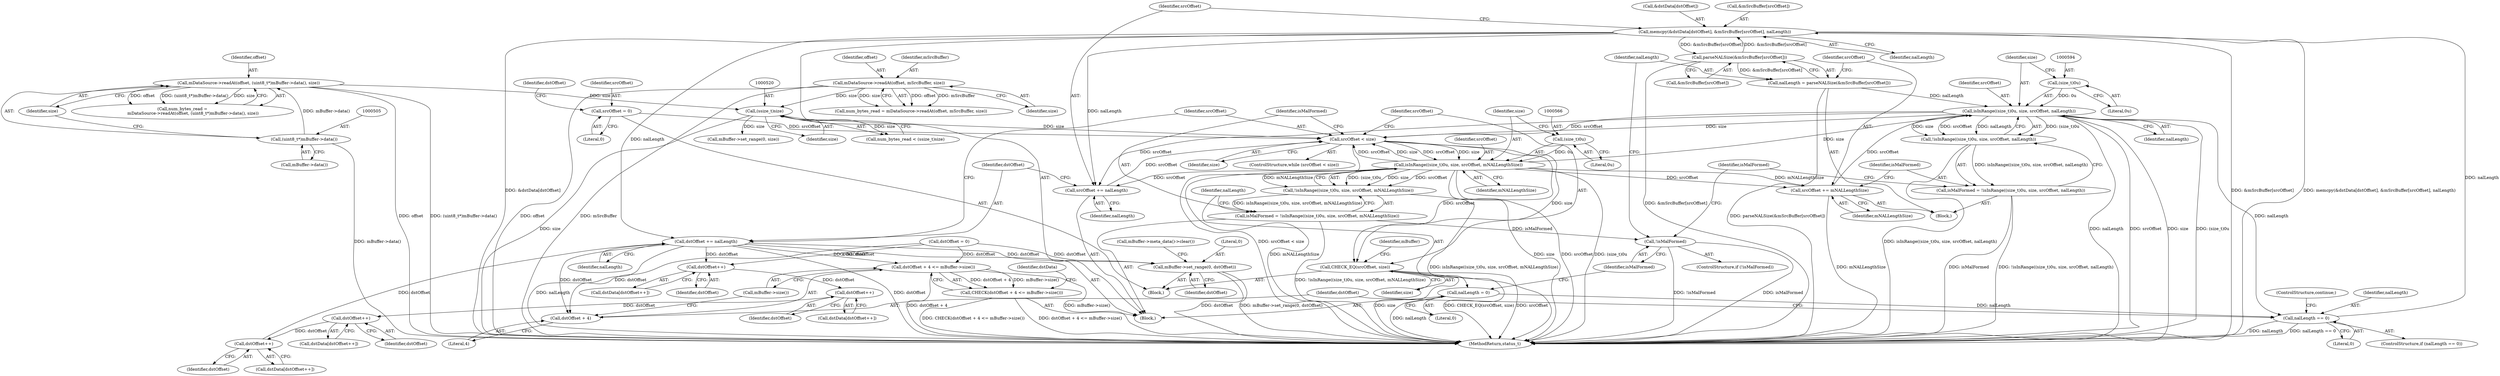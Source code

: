 digraph "0_Android_d48f0f145f8f0f4472bc0af668ac9a8bce44ba9b_0@API" {
"1000646" [label="(Call,memcpy(&dstData[dstOffset], &mSrcBuffer[srcOffset], nalLength))"];
"1000581" [label="(Call,parseNALSize(&mSrcBuffer[srcOffset]))"];
"1000646" [label="(Call,memcpy(&dstData[dstOffset], &mSrcBuffer[srcOffset], nalLength))"];
"1000611" [label="(Call,nalLength == 0)"];
"1000592" [label="(Call,isInRange((size_t)0u, size, srcOffset, nalLength))"];
"1000593" [label="(Call,(size_t)0u)"];
"1000564" [label="(Call,isInRange((size_t)0u, size, srcOffset, mNALLengthSize))"];
"1000565" [label="(Call,(size_t)0u)"];
"1000556" [label="(Call,srcOffset < size)"];
"1000656" [label="(Call,srcOffset += nalLength)"];
"1000548" [label="(Call,srcOffset = 0)"];
"1000519" [label="(Call,(ssize_t)size)"];
"1000502" [label="(Call,mDataSource->readAt(offset, (uint8_t*)mBuffer->data(), size))"];
"1000504" [label="(Call,(uint8_t*)mBuffer->data())"];
"1000512" [label="(Call,mDataSource->readAt(offset, mSrcBuffer, size))"];
"1000586" [label="(Call,srcOffset += mNALLengthSize)"];
"1000579" [label="(Call,nalLength = parseNALSize(&mSrcBuffer[srcOffset]))"];
"1000572" [label="(Call,nalLength = 0)"];
"1000563" [label="(Call,!isInRange((size_t)0u, size, srcOffset, mNALLengthSize))"];
"1000561" [label="(Call,isMalFormed = !isInRange((size_t)0u, size, srcOffset, mNALLengthSize))"];
"1000576" [label="(Call,!isMalFormed)"];
"1000662" [label="(Call,CHECK_EQ(srcOffset, size))"];
"1000591" [label="(Call,!isInRange((size_t)0u, size, srcOffset, nalLength))"];
"1000589" [label="(Call,isMalFormed = !isInRange((size_t)0u, size, srcOffset, nalLength))"];
"1000659" [label="(Call,dstOffset += nalLength)"];
"1000617" [label="(Call,dstOffset + 4 <= mBuffer->size())"];
"1000616" [label="(Call,CHECK(dstOffset + 4 <= mBuffer->size()))"];
"1000618" [label="(Call,dstOffset + 4)"];
"1000625" [label="(Call,dstOffset++)"];
"1000631" [label="(Call,dstOffset++)"];
"1000637" [label="(Call,dstOffset++)"];
"1000643" [label="(Call,dstOffset++)"];
"1000669" [label="(Call,mBuffer->set_range(0, dstOffset))"];
"1000561" [label="(Call,isMalFormed = !isInRange((size_t)0u, size, srcOffset, mNALLengthSize))"];
"1000519" [label="(Call,(ssize_t)size)"];
"1000667" [label="(Identifier,mBuffer)"];
"1000515" [label="(Identifier,size)"];
"1000672" [label="(Call,mBuffer->meta_data()->clear())"];
"1000595" [label="(Literal,0u)"];
"1000590" [label="(Identifier,isMalFormed)"];
"1000661" [label="(Identifier,nalLength)"];
"1000506" [label="(Call,mBuffer->data())"];
"1000514" [label="(Identifier,mSrcBuffer)"];
"1000500" [label="(Call,num_bytes_read =\n                mDataSource->readAt(offset, (uint8_t*)mBuffer->data(), size))"];
"1000582" [label="(Call,&mSrcBuffer[srcOffset])"];
"1000555" [label="(ControlStructure,while (srcOffset < size))"];
"1000573" [label="(Identifier,nalLength)"];
"1000568" [label="(Identifier,size)"];
"1000635" [label="(Call,dstData[dstOffset++])"];
"1000577" [label="(Identifier,isMalFormed)"];
"1000586" [label="(Call,srcOffset += mNALLengthSize)"];
"1000658" [label="(Identifier,nalLength)"];
"1000517" [label="(Call,num_bytes_read < (ssize_t)size)"];
"1000632" [label="(Identifier,dstOffset)"];
"1000615" [label="(ControlStructure,continue;)"];
"1000591" [label="(Call,!isInRange((size_t)0u, size, srcOffset, nalLength))"];
"1000625" [label="(Call,dstOffset++)"];
"1000502" [label="(Call,mDataSource->readAt(offset, (uint8_t*)mBuffer->data(), size))"];
"1000504" [label="(Call,(uint8_t*)mBuffer->data())"];
"1000620" [label="(Literal,4)"];
"1000611" [label="(Call,nalLength == 0)"];
"1000513" [label="(Identifier,offset)"];
"1000587" [label="(Identifier,srcOffset)"];
"1000565" [label="(Call,(size_t)0u)"];
"1000569" [label="(Identifier,srcOffset)"];
"1000597" [label="(Identifier,srcOffset)"];
"1000716" [label="(MethodReturn,status_t)"];
"1000536" [label="(Call,mBuffer->set_range(0, size))"];
"1000623" [label="(Call,dstData[dstOffset++])"];
"1000637" [label="(Call,dstOffset++)"];
"1000581" [label="(Call,parseNALSize(&mSrcBuffer[srcOffset]))"];
"1000575" [label="(ControlStructure,if (!isMalFormed))"];
"1000550" [label="(Literal,0)"];
"1000618" [label="(Call,dstOffset + 4)"];
"1000617" [label="(Call,dstOffset + 4 <= mBuffer->size())"];
"1000671" [label="(Identifier,dstOffset)"];
"1000669" [label="(Call,mBuffer->set_range(0, dstOffset))"];
"1000593" [label="(Call,(size_t)0u)"];
"1000613" [label="(Literal,0)"];
"1000589" [label="(Call,isMalFormed = !isInRange((size_t)0u, size, srcOffset, nalLength))"];
"1000521" [label="(Identifier,size)"];
"1000659" [label="(Call,dstOffset += nalLength)"];
"1000559" [label="(Block,)"];
"1000664" [label="(Identifier,size)"];
"1000644" [label="(Identifier,dstOffset)"];
"1000580" [label="(Identifier,nalLength)"];
"1000507" [label="(Identifier,size)"];
"1000663" [label="(Identifier,srcOffset)"];
"1000579" [label="(Call,nalLength = parseNALSize(&mSrcBuffer[srcOffset]))"];
"1000616" [label="(Call,CHECK(dstOffset + 4 <= mBuffer->size()))"];
"1000631" [label="(Call,dstOffset++)"];
"1000564" [label="(Call,isInRange((size_t)0u, size, srcOffset, mNALLengthSize))"];
"1000578" [label="(Block,)"];
"1000588" [label="(Identifier,mNALLengthSize)"];
"1000570" [label="(Identifier,mNALLengthSize)"];
"1000629" [label="(Call,dstData[dstOffset++])"];
"1000548" [label="(Call,srcOffset = 0)"];
"1000510" [label="(Call,num_bytes_read = mDataSource->readAt(offset, mSrcBuffer, size))"];
"1000626" [label="(Identifier,dstOffset)"];
"1000656" [label="(Call,srcOffset += nalLength)"];
"1000670" [label="(Literal,0)"];
"1000660" [label="(Identifier,dstOffset)"];
"1000576" [label="(Call,!isMalFormed)"];
"1000574" [label="(Literal,0)"];
"1000646" [label="(Call,memcpy(&dstData[dstOffset], &mSrcBuffer[srcOffset], nalLength))"];
"1000624" [label="(Identifier,dstData)"];
"1000549" [label="(Identifier,srcOffset)"];
"1000643" [label="(Call,dstOffset++)"];
"1000619" [label="(Identifier,dstOffset)"];
"1000503" [label="(Identifier,offset)"];
"1000556" [label="(Call,srcOffset < size)"];
"1000641" [label="(Call,dstData[dstOffset++])"];
"1000558" [label="(Identifier,size)"];
"1000563" [label="(Call,!isInRange((size_t)0u, size, srcOffset, mNALLengthSize))"];
"1000638" [label="(Identifier,dstOffset)"];
"1000600" [label="(Identifier,isMalFormed)"];
"1000655" [label="(Identifier,nalLength)"];
"1000557" [label="(Identifier,srcOffset)"];
"1000657" [label="(Identifier,srcOffset)"];
"1000647" [label="(Call,&dstData[dstOffset])"];
"1000512" [label="(Call,mDataSource->readAt(offset, mSrcBuffer, size))"];
"1000651" [label="(Call,&mSrcBuffer[srcOffset])"];
"1000662" [label="(Call,CHECK_EQ(srcOffset, size))"];
"1000553" [label="(Identifier,dstOffset)"];
"1000552" [label="(Call,dstOffset = 0)"];
"1000621" [label="(Call,mBuffer->size())"];
"1000562" [label="(Identifier,isMalFormed)"];
"1000540" [label="(Block,)"];
"1000610" [label="(ControlStructure,if (nalLength == 0))"];
"1000598" [label="(Identifier,nalLength)"];
"1000592" [label="(Call,isInRange((size_t)0u, size, srcOffset, nalLength))"];
"1000596" [label="(Identifier,size)"];
"1000612" [label="(Identifier,nalLength)"];
"1000572" [label="(Call,nalLength = 0)"];
"1000567" [label="(Literal,0u)"];
"1000646" -> "1000559"  [label="AST: "];
"1000646" -> "1000655"  [label="CFG: "];
"1000647" -> "1000646"  [label="AST: "];
"1000651" -> "1000646"  [label="AST: "];
"1000655" -> "1000646"  [label="AST: "];
"1000657" -> "1000646"  [label="CFG: "];
"1000646" -> "1000716"  [label="DDG: memcpy(&dstData[dstOffset], &mSrcBuffer[srcOffset], nalLength)"];
"1000646" -> "1000716"  [label="DDG: &mSrcBuffer[srcOffset]"];
"1000646" -> "1000716"  [label="DDG: &dstData[dstOffset]"];
"1000646" -> "1000581"  [label="DDG: &mSrcBuffer[srcOffset]"];
"1000581" -> "1000646"  [label="DDG: &mSrcBuffer[srcOffset]"];
"1000611" -> "1000646"  [label="DDG: nalLength"];
"1000646" -> "1000656"  [label="DDG: nalLength"];
"1000646" -> "1000659"  [label="DDG: nalLength"];
"1000581" -> "1000579"  [label="AST: "];
"1000581" -> "1000582"  [label="CFG: "];
"1000582" -> "1000581"  [label="AST: "];
"1000579" -> "1000581"  [label="CFG: "];
"1000581" -> "1000716"  [label="DDG: &mSrcBuffer[srcOffset]"];
"1000581" -> "1000579"  [label="DDG: &mSrcBuffer[srcOffset]"];
"1000611" -> "1000610"  [label="AST: "];
"1000611" -> "1000613"  [label="CFG: "];
"1000612" -> "1000611"  [label="AST: "];
"1000613" -> "1000611"  [label="AST: "];
"1000615" -> "1000611"  [label="CFG: "];
"1000619" -> "1000611"  [label="CFG: "];
"1000611" -> "1000716"  [label="DDG: nalLength == 0"];
"1000611" -> "1000716"  [label="DDG: nalLength"];
"1000592" -> "1000611"  [label="DDG: nalLength"];
"1000572" -> "1000611"  [label="DDG: nalLength"];
"1000592" -> "1000591"  [label="AST: "];
"1000592" -> "1000598"  [label="CFG: "];
"1000593" -> "1000592"  [label="AST: "];
"1000596" -> "1000592"  [label="AST: "];
"1000597" -> "1000592"  [label="AST: "];
"1000598" -> "1000592"  [label="AST: "];
"1000591" -> "1000592"  [label="CFG: "];
"1000592" -> "1000716"  [label="DDG: nalLength"];
"1000592" -> "1000716"  [label="DDG: srcOffset"];
"1000592" -> "1000716"  [label="DDG: size"];
"1000592" -> "1000716"  [label="DDG: (size_t)0u"];
"1000592" -> "1000556"  [label="DDG: srcOffset"];
"1000592" -> "1000556"  [label="DDG: size"];
"1000592" -> "1000591"  [label="DDG: (size_t)0u"];
"1000592" -> "1000591"  [label="DDG: size"];
"1000592" -> "1000591"  [label="DDG: srcOffset"];
"1000592" -> "1000591"  [label="DDG: nalLength"];
"1000593" -> "1000592"  [label="DDG: 0u"];
"1000564" -> "1000592"  [label="DDG: size"];
"1000586" -> "1000592"  [label="DDG: srcOffset"];
"1000579" -> "1000592"  [label="DDG: nalLength"];
"1000592" -> "1000656"  [label="DDG: srcOffset"];
"1000593" -> "1000595"  [label="CFG: "];
"1000594" -> "1000593"  [label="AST: "];
"1000595" -> "1000593"  [label="AST: "];
"1000596" -> "1000593"  [label="CFG: "];
"1000564" -> "1000563"  [label="AST: "];
"1000564" -> "1000570"  [label="CFG: "];
"1000565" -> "1000564"  [label="AST: "];
"1000568" -> "1000564"  [label="AST: "];
"1000569" -> "1000564"  [label="AST: "];
"1000570" -> "1000564"  [label="AST: "];
"1000563" -> "1000564"  [label="CFG: "];
"1000564" -> "1000716"  [label="DDG: size"];
"1000564" -> "1000716"  [label="DDG: srcOffset"];
"1000564" -> "1000716"  [label="DDG: (size_t)0u"];
"1000564" -> "1000716"  [label="DDG: mNALLengthSize"];
"1000564" -> "1000556"  [label="DDG: srcOffset"];
"1000564" -> "1000556"  [label="DDG: size"];
"1000564" -> "1000563"  [label="DDG: (size_t)0u"];
"1000564" -> "1000563"  [label="DDG: size"];
"1000564" -> "1000563"  [label="DDG: srcOffset"];
"1000564" -> "1000563"  [label="DDG: mNALLengthSize"];
"1000565" -> "1000564"  [label="DDG: 0u"];
"1000556" -> "1000564"  [label="DDG: size"];
"1000556" -> "1000564"  [label="DDG: srcOffset"];
"1000564" -> "1000586"  [label="DDG: mNALLengthSize"];
"1000564" -> "1000586"  [label="DDG: srcOffset"];
"1000564" -> "1000656"  [label="DDG: srcOffset"];
"1000565" -> "1000567"  [label="CFG: "];
"1000566" -> "1000565"  [label="AST: "];
"1000567" -> "1000565"  [label="AST: "];
"1000568" -> "1000565"  [label="CFG: "];
"1000556" -> "1000555"  [label="AST: "];
"1000556" -> "1000558"  [label="CFG: "];
"1000557" -> "1000556"  [label="AST: "];
"1000558" -> "1000556"  [label="AST: "];
"1000562" -> "1000556"  [label="CFG: "];
"1000663" -> "1000556"  [label="CFG: "];
"1000556" -> "1000716"  [label="DDG: srcOffset < size"];
"1000656" -> "1000556"  [label="DDG: srcOffset"];
"1000548" -> "1000556"  [label="DDG: srcOffset"];
"1000519" -> "1000556"  [label="DDG: size"];
"1000556" -> "1000662"  [label="DDG: srcOffset"];
"1000556" -> "1000662"  [label="DDG: size"];
"1000656" -> "1000559"  [label="AST: "];
"1000656" -> "1000658"  [label="CFG: "];
"1000657" -> "1000656"  [label="AST: "];
"1000658" -> "1000656"  [label="AST: "];
"1000660" -> "1000656"  [label="CFG: "];
"1000548" -> "1000540"  [label="AST: "];
"1000548" -> "1000550"  [label="CFG: "];
"1000549" -> "1000548"  [label="AST: "];
"1000550" -> "1000548"  [label="AST: "];
"1000553" -> "1000548"  [label="CFG: "];
"1000519" -> "1000517"  [label="AST: "];
"1000519" -> "1000521"  [label="CFG: "];
"1000520" -> "1000519"  [label="AST: "];
"1000521" -> "1000519"  [label="AST: "];
"1000517" -> "1000519"  [label="CFG: "];
"1000519" -> "1000716"  [label="DDG: size"];
"1000519" -> "1000517"  [label="DDG: size"];
"1000502" -> "1000519"  [label="DDG: size"];
"1000512" -> "1000519"  [label="DDG: size"];
"1000519" -> "1000536"  [label="DDG: size"];
"1000502" -> "1000500"  [label="AST: "];
"1000502" -> "1000507"  [label="CFG: "];
"1000503" -> "1000502"  [label="AST: "];
"1000504" -> "1000502"  [label="AST: "];
"1000507" -> "1000502"  [label="AST: "];
"1000500" -> "1000502"  [label="CFG: "];
"1000502" -> "1000716"  [label="DDG: offset"];
"1000502" -> "1000716"  [label="DDG: (uint8_t*)mBuffer->data()"];
"1000502" -> "1000500"  [label="DDG: offset"];
"1000502" -> "1000500"  [label="DDG: (uint8_t*)mBuffer->data()"];
"1000502" -> "1000500"  [label="DDG: size"];
"1000504" -> "1000502"  [label="DDG: mBuffer->data()"];
"1000504" -> "1000506"  [label="CFG: "];
"1000505" -> "1000504"  [label="AST: "];
"1000506" -> "1000504"  [label="AST: "];
"1000507" -> "1000504"  [label="CFG: "];
"1000504" -> "1000716"  [label="DDG: mBuffer->data()"];
"1000512" -> "1000510"  [label="AST: "];
"1000512" -> "1000515"  [label="CFG: "];
"1000513" -> "1000512"  [label="AST: "];
"1000514" -> "1000512"  [label="AST: "];
"1000515" -> "1000512"  [label="AST: "];
"1000510" -> "1000512"  [label="CFG: "];
"1000512" -> "1000716"  [label="DDG: offset"];
"1000512" -> "1000716"  [label="DDG: mSrcBuffer"];
"1000512" -> "1000510"  [label="DDG: offset"];
"1000512" -> "1000510"  [label="DDG: mSrcBuffer"];
"1000512" -> "1000510"  [label="DDG: size"];
"1000586" -> "1000578"  [label="AST: "];
"1000586" -> "1000588"  [label="CFG: "];
"1000587" -> "1000586"  [label="AST: "];
"1000588" -> "1000586"  [label="AST: "];
"1000590" -> "1000586"  [label="CFG: "];
"1000586" -> "1000716"  [label="DDG: mNALLengthSize"];
"1000579" -> "1000578"  [label="AST: "];
"1000580" -> "1000579"  [label="AST: "];
"1000587" -> "1000579"  [label="CFG: "];
"1000579" -> "1000716"  [label="DDG: parseNALSize(&mSrcBuffer[srcOffset])"];
"1000572" -> "1000559"  [label="AST: "];
"1000572" -> "1000574"  [label="CFG: "];
"1000573" -> "1000572"  [label="AST: "];
"1000574" -> "1000572"  [label="AST: "];
"1000577" -> "1000572"  [label="CFG: "];
"1000572" -> "1000716"  [label="DDG: nalLength"];
"1000563" -> "1000561"  [label="AST: "];
"1000561" -> "1000563"  [label="CFG: "];
"1000563" -> "1000716"  [label="DDG: isInRange((size_t)0u, size, srcOffset, mNALLengthSize)"];
"1000563" -> "1000561"  [label="DDG: isInRange((size_t)0u, size, srcOffset, mNALLengthSize)"];
"1000561" -> "1000559"  [label="AST: "];
"1000562" -> "1000561"  [label="AST: "];
"1000573" -> "1000561"  [label="CFG: "];
"1000561" -> "1000716"  [label="DDG: !isInRange((size_t)0u, size, srcOffset, mNALLengthSize)"];
"1000561" -> "1000576"  [label="DDG: isMalFormed"];
"1000576" -> "1000575"  [label="AST: "];
"1000576" -> "1000577"  [label="CFG: "];
"1000577" -> "1000576"  [label="AST: "];
"1000580" -> "1000576"  [label="CFG: "];
"1000600" -> "1000576"  [label="CFG: "];
"1000576" -> "1000716"  [label="DDG: isMalFormed"];
"1000576" -> "1000716"  [label="DDG: !isMalFormed"];
"1000662" -> "1000540"  [label="AST: "];
"1000662" -> "1000664"  [label="CFG: "];
"1000663" -> "1000662"  [label="AST: "];
"1000664" -> "1000662"  [label="AST: "];
"1000667" -> "1000662"  [label="CFG: "];
"1000662" -> "1000716"  [label="DDG: srcOffset"];
"1000662" -> "1000716"  [label="DDG: size"];
"1000662" -> "1000716"  [label="DDG: CHECK_EQ(srcOffset, size)"];
"1000591" -> "1000589"  [label="AST: "];
"1000589" -> "1000591"  [label="CFG: "];
"1000591" -> "1000716"  [label="DDG: isInRange((size_t)0u, size, srcOffset, nalLength)"];
"1000591" -> "1000589"  [label="DDG: isInRange((size_t)0u, size, srcOffset, nalLength)"];
"1000589" -> "1000578"  [label="AST: "];
"1000590" -> "1000589"  [label="AST: "];
"1000600" -> "1000589"  [label="CFG: "];
"1000589" -> "1000716"  [label="DDG: isMalFormed"];
"1000589" -> "1000716"  [label="DDG: !isInRange((size_t)0u, size, srcOffset, nalLength)"];
"1000659" -> "1000559"  [label="AST: "];
"1000659" -> "1000661"  [label="CFG: "];
"1000660" -> "1000659"  [label="AST: "];
"1000661" -> "1000659"  [label="AST: "];
"1000557" -> "1000659"  [label="CFG: "];
"1000659" -> "1000716"  [label="DDG: dstOffset"];
"1000659" -> "1000716"  [label="DDG: nalLength"];
"1000659" -> "1000617"  [label="DDG: dstOffset"];
"1000659" -> "1000618"  [label="DDG: dstOffset"];
"1000659" -> "1000625"  [label="DDG: dstOffset"];
"1000643" -> "1000659"  [label="DDG: dstOffset"];
"1000659" -> "1000669"  [label="DDG: dstOffset"];
"1000617" -> "1000616"  [label="AST: "];
"1000617" -> "1000621"  [label="CFG: "];
"1000618" -> "1000617"  [label="AST: "];
"1000621" -> "1000617"  [label="AST: "];
"1000616" -> "1000617"  [label="CFG: "];
"1000617" -> "1000716"  [label="DDG: dstOffset + 4"];
"1000617" -> "1000716"  [label="DDG: mBuffer->size()"];
"1000617" -> "1000616"  [label="DDG: dstOffset + 4"];
"1000617" -> "1000616"  [label="DDG: mBuffer->size()"];
"1000552" -> "1000617"  [label="DDG: dstOffset"];
"1000616" -> "1000559"  [label="AST: "];
"1000624" -> "1000616"  [label="CFG: "];
"1000616" -> "1000716"  [label="DDG: dstOffset + 4 <= mBuffer->size()"];
"1000616" -> "1000716"  [label="DDG: CHECK(dstOffset + 4 <= mBuffer->size())"];
"1000618" -> "1000620"  [label="CFG: "];
"1000619" -> "1000618"  [label="AST: "];
"1000620" -> "1000618"  [label="AST: "];
"1000621" -> "1000618"  [label="CFG: "];
"1000552" -> "1000618"  [label="DDG: dstOffset"];
"1000625" -> "1000623"  [label="AST: "];
"1000625" -> "1000626"  [label="CFG: "];
"1000626" -> "1000625"  [label="AST: "];
"1000623" -> "1000625"  [label="CFG: "];
"1000552" -> "1000625"  [label="DDG: dstOffset"];
"1000625" -> "1000631"  [label="DDG: dstOffset"];
"1000631" -> "1000629"  [label="AST: "];
"1000631" -> "1000632"  [label="CFG: "];
"1000632" -> "1000631"  [label="AST: "];
"1000629" -> "1000631"  [label="CFG: "];
"1000631" -> "1000637"  [label="DDG: dstOffset"];
"1000637" -> "1000635"  [label="AST: "];
"1000637" -> "1000638"  [label="CFG: "];
"1000638" -> "1000637"  [label="AST: "];
"1000635" -> "1000637"  [label="CFG: "];
"1000637" -> "1000643"  [label="DDG: dstOffset"];
"1000643" -> "1000641"  [label="AST: "];
"1000643" -> "1000644"  [label="CFG: "];
"1000644" -> "1000643"  [label="AST: "];
"1000641" -> "1000643"  [label="CFG: "];
"1000669" -> "1000540"  [label="AST: "];
"1000669" -> "1000671"  [label="CFG: "];
"1000670" -> "1000669"  [label="AST: "];
"1000671" -> "1000669"  [label="AST: "];
"1000672" -> "1000669"  [label="CFG: "];
"1000669" -> "1000716"  [label="DDG: dstOffset"];
"1000669" -> "1000716"  [label="DDG: mBuffer->set_range(0, dstOffset)"];
"1000552" -> "1000669"  [label="DDG: dstOffset"];
}
